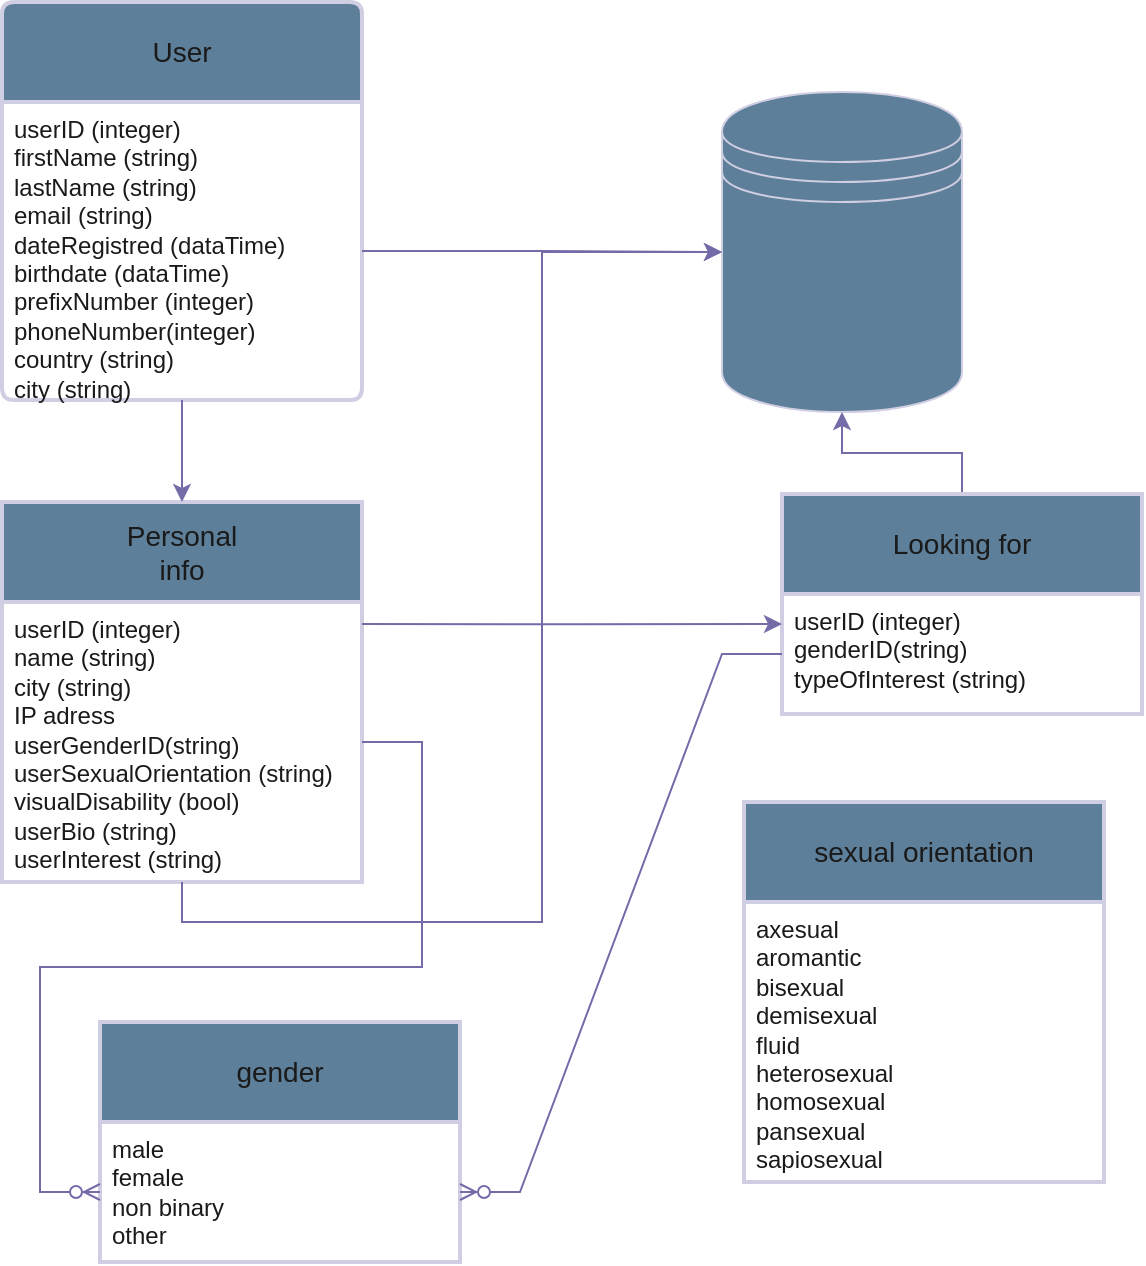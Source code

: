 <mxfile version="21.5.1" type="github">
  <diagram name="Página-1" id="jHDC_FelxfFi5uV1Rocn">
    <mxGraphModel dx="951" dy="690" grid="1" gridSize="10" guides="1" tooltips="1" connect="1" arrows="1" fold="1" page="1" pageScale="1" pageWidth="827" pageHeight="1169" math="0" shadow="0">
      <root>
        <mxCell id="0" />
        <mxCell id="1" parent="0" />
        <mxCell id="bIbb4CPO45cedWnDwLSL-1" value="User" style="swimlane;childLayout=stackLayout;horizontal=1;startSize=50;horizontalStack=0;rounded=1;fontSize=14;fontStyle=0;strokeWidth=2;resizeParent=0;resizeLast=1;shadow=0;dashed=0;align=center;arcSize=4;whiteSpace=wrap;html=1;fillColor=#5D7F99;strokeColor=#D0CEE2;labelBackgroundColor=none;fontColor=#1A1A1A;" vertex="1" parent="1">
          <mxGeometry x="180" y="180" width="180" height="199" as="geometry">
            <mxRectangle x="180" y="190" width="120" height="50" as="alternateBounds" />
          </mxGeometry>
        </mxCell>
        <mxCell id="bIbb4CPO45cedWnDwLSL-2" value="userID (integer)&lt;br&gt;firstName (string)&lt;br&gt;lastName (string)&lt;br&gt;email (string)&lt;br&gt;dateRegistred (dataTime)&lt;br&gt;birthdate (dataTime)&lt;br&gt;prefixNumber (integer)&lt;br&gt;phoneNumber(integer)&lt;br&gt;country (string)&lt;br&gt;city (string)" style="align=left;strokeColor=none;fillColor=none;spacingLeft=4;fontSize=12;verticalAlign=top;resizable=0;rotatable=0;part=1;html=1;labelBackgroundColor=none;fontColor=#1A1A1A;" vertex="1" parent="bIbb4CPO45cedWnDwLSL-1">
          <mxGeometry y="50" width="180" height="149" as="geometry" />
        </mxCell>
        <mxCell id="bIbb4CPO45cedWnDwLSL-7" value="Personal&lt;br&gt;info" style="swimlane;childLayout=stackLayout;horizontal=1;startSize=50;horizontalStack=0;rounded=1;fontSize=14;fontStyle=0;strokeWidth=2;resizeParent=0;resizeLast=1;shadow=0;dashed=0;align=center;arcSize=0;whiteSpace=wrap;html=1;labelBackgroundColor=none;fillColor=#5D7F99;strokeColor=#D0CEE2;fontColor=#1A1A1A;" vertex="1" parent="1">
          <mxGeometry x="180" y="430" width="180" height="190" as="geometry">
            <mxRectangle x="180" y="430" width="120" height="50" as="alternateBounds" />
          </mxGeometry>
        </mxCell>
        <mxCell id="bIbb4CPO45cedWnDwLSL-8" value="userID (integer)&lt;br&gt;name (string)&lt;br&gt;city (string)&lt;br&gt;IP adress&amp;nbsp;&lt;br&gt;userGenderID(string)&lt;br&gt;userSexualOrientation (string)&lt;br&gt;visualDisability (bool)&lt;br&gt;userBio (string)&lt;br&gt;userInterest (string)" style="align=left;strokeColor=none;fillColor=none;spacingLeft=4;fontSize=12;verticalAlign=top;resizable=0;rotatable=0;part=1;html=1;labelBackgroundColor=none;fontColor=#1A1A1A;" vertex="1" parent="bIbb4CPO45cedWnDwLSL-7">
          <mxGeometry y="50" width="180" height="140" as="geometry" />
        </mxCell>
        <mxCell id="bIbb4CPO45cedWnDwLSL-16" style="edgeStyle=orthogonalEdgeStyle;rounded=0;orthogonalLoop=1;jettySize=auto;html=1;exitX=0.5;exitY=1;exitDx=0;exitDy=0;entryX=0.5;entryY=0;entryDx=0;entryDy=0;labelBackgroundColor=none;strokeColor=#736CA8;fontColor=default;" edge="1" parent="1" source="bIbb4CPO45cedWnDwLSL-2" target="bIbb4CPO45cedWnDwLSL-7">
          <mxGeometry relative="1" as="geometry" />
        </mxCell>
        <mxCell id="bIbb4CPO45cedWnDwLSL-17" value="" style="shape=datastore;whiteSpace=wrap;html=1;labelBackgroundColor=none;fillColor=#5D7F99;strokeColor=#D0CEE2;fontColor=#1A1A1A;" vertex="1" parent="1">
          <mxGeometry x="540" y="225" width="120" height="160" as="geometry" />
        </mxCell>
        <mxCell id="bIbb4CPO45cedWnDwLSL-19" style="edgeStyle=orthogonalEdgeStyle;rounded=0;orthogonalLoop=1;jettySize=auto;html=1;exitX=1;exitY=0.5;exitDx=0;exitDy=0;entryX=0;entryY=0.5;entryDx=0;entryDy=0;labelBackgroundColor=none;strokeColor=#736CA8;fontColor=default;" edge="1" parent="1" source="bIbb4CPO45cedWnDwLSL-2" target="bIbb4CPO45cedWnDwLSL-17">
          <mxGeometry relative="1" as="geometry" />
        </mxCell>
        <mxCell id="bIbb4CPO45cedWnDwLSL-28" style="edgeStyle=orthogonalEdgeStyle;rounded=0;orthogonalLoop=1;jettySize=auto;html=1;exitX=0.5;exitY=0;exitDx=0;exitDy=0;entryX=0.5;entryY=1;entryDx=0;entryDy=0;labelBackgroundColor=none;strokeColor=#736CA8;fontColor=default;" edge="1" parent="1" source="bIbb4CPO45cedWnDwLSL-22" target="bIbb4CPO45cedWnDwLSL-17">
          <mxGeometry relative="1" as="geometry" />
        </mxCell>
        <mxCell id="bIbb4CPO45cedWnDwLSL-22" value="Looking for" style="swimlane;childLayout=stackLayout;horizontal=1;startSize=50;horizontalStack=0;rounded=1;fontSize=14;fontStyle=0;strokeWidth=2;resizeParent=0;resizeLast=1;shadow=0;dashed=0;align=center;arcSize=0;whiteSpace=wrap;html=1;labelBackgroundColor=none;fillColor=#5D7F99;strokeColor=#D0CEE2;fontColor=#1A1A1A;" vertex="1" parent="1">
          <mxGeometry x="570" y="426" width="180" height="110" as="geometry">
            <mxRectangle x="180" y="430" width="120" height="50" as="alternateBounds" />
          </mxGeometry>
        </mxCell>
        <mxCell id="bIbb4CPO45cedWnDwLSL-23" value="userID (integer)&lt;br&gt;genderID(string)&lt;br&gt;typeOfInterest&amp;nbsp;(string)" style="align=left;strokeColor=none;fillColor=none;spacingLeft=4;fontSize=12;verticalAlign=top;resizable=0;rotatable=0;part=1;html=1;labelBackgroundColor=none;fontColor=#1A1A1A;" vertex="1" parent="bIbb4CPO45cedWnDwLSL-22">
          <mxGeometry y="50" width="180" height="60" as="geometry" />
        </mxCell>
        <mxCell id="bIbb4CPO45cedWnDwLSL-27" style="edgeStyle=orthogonalEdgeStyle;rounded=0;orthogonalLoop=1;jettySize=auto;html=1;entryX=0;entryY=0.25;entryDx=0;entryDy=0;labelBackgroundColor=none;strokeColor=#736CA8;fontColor=default;exitX=1;exitY=0.079;exitDx=0;exitDy=0;exitPerimeter=0;" edge="1" parent="1" source="bIbb4CPO45cedWnDwLSL-8" target="bIbb4CPO45cedWnDwLSL-23">
          <mxGeometry relative="1" as="geometry" />
        </mxCell>
        <mxCell id="bIbb4CPO45cedWnDwLSL-29" style="edgeStyle=orthogonalEdgeStyle;rounded=0;orthogonalLoop=1;jettySize=auto;html=1;exitX=0.5;exitY=1;exitDx=0;exitDy=0;entryX=0;entryY=0.5;entryDx=0;entryDy=0;labelBackgroundColor=none;strokeColor=#736CA8;fontColor=default;" edge="1" parent="1" source="bIbb4CPO45cedWnDwLSL-8" target="bIbb4CPO45cedWnDwLSL-17">
          <mxGeometry relative="1" as="geometry">
            <mxPoint x="470" y="360" as="targetPoint" />
          </mxGeometry>
        </mxCell>
        <mxCell id="bIbb4CPO45cedWnDwLSL-30" value="gender" style="swimlane;childLayout=stackLayout;horizontal=1;startSize=50;horizontalStack=0;rounded=1;fontSize=14;fontStyle=0;strokeWidth=2;resizeParent=0;resizeLast=1;shadow=0;dashed=0;align=center;arcSize=0;whiteSpace=wrap;html=1;labelBackgroundColor=none;fillColor=#5D7F99;strokeColor=#D0CEE2;fontColor=#1A1A1A;" vertex="1" parent="1">
          <mxGeometry x="229" y="690" width="180" height="120" as="geometry">
            <mxRectangle x="180" y="430" width="120" height="50" as="alternateBounds" />
          </mxGeometry>
        </mxCell>
        <mxCell id="bIbb4CPO45cedWnDwLSL-31" value="male&lt;br&gt;female&lt;br&gt;non binary&lt;br&gt;other" style="align=left;strokeColor=none;fillColor=none;spacingLeft=4;fontSize=12;verticalAlign=top;resizable=0;rotatable=0;part=1;html=1;labelBackgroundColor=none;fontColor=#1A1A1A;" vertex="1" parent="bIbb4CPO45cedWnDwLSL-30">
          <mxGeometry y="50" width="180" height="70" as="geometry" />
        </mxCell>
        <mxCell id="bIbb4CPO45cedWnDwLSL-32" value="" style="edgeStyle=entityRelationEdgeStyle;fontSize=12;html=1;endArrow=ERzeroToMany;endFill=1;rounded=0;strokeColor=#736CA8;fontColor=#1A1A1A;exitX=0;exitY=0.5;exitDx=0;exitDy=0;entryX=1;entryY=0.5;entryDx=0;entryDy=0;" edge="1" parent="1" source="bIbb4CPO45cedWnDwLSL-23" target="bIbb4CPO45cedWnDwLSL-31">
          <mxGeometry width="100" height="100" relative="1" as="geometry">
            <mxPoint x="390" y="720" as="sourcePoint" />
            <mxPoint x="490" y="620" as="targetPoint" />
          </mxGeometry>
        </mxCell>
        <mxCell id="bIbb4CPO45cedWnDwLSL-33" value="" style="edgeStyle=entityRelationEdgeStyle;fontSize=12;html=1;endArrow=ERzeroToMany;endFill=1;rounded=0;strokeColor=#736CA8;fontColor=#1A1A1A;entryX=0;entryY=0.5;entryDx=0;entryDy=0;exitX=1;exitY=0.5;exitDx=0;exitDy=0;" edge="1" parent="1" source="bIbb4CPO45cedWnDwLSL-8">
          <mxGeometry width="100" height="100" relative="1" as="geometry">
            <mxPoint x="100" y="640" as="sourcePoint" />
            <mxPoint x="229" y="775" as="targetPoint" />
            <Array as="points">
              <mxPoint x="430" y="820" />
              <mxPoint x="100" y="650" />
              <mxPoint x="120" y="663" />
            </Array>
          </mxGeometry>
        </mxCell>
        <mxCell id="bIbb4CPO45cedWnDwLSL-35" value="sexual orientation" style="swimlane;childLayout=stackLayout;horizontal=1;startSize=50;horizontalStack=0;rounded=1;fontSize=14;fontStyle=0;strokeWidth=2;resizeParent=0;resizeLast=1;shadow=0;dashed=0;align=center;arcSize=0;whiteSpace=wrap;html=1;labelBackgroundColor=none;fillColor=#5D7F99;strokeColor=#D0CEE2;fontColor=#1A1A1A;" vertex="1" parent="1">
          <mxGeometry x="551" y="580" width="180" height="190" as="geometry">
            <mxRectangle x="180" y="430" width="120" height="50" as="alternateBounds" />
          </mxGeometry>
        </mxCell>
        <mxCell id="bIbb4CPO45cedWnDwLSL-36" value="axesual&lt;br&gt;aromantic&lt;br&gt;bisexual&lt;br&gt;demisexual&lt;br&gt;fluid&lt;br&gt;heterosexual&lt;br&gt;homosexual&lt;br&gt;pansexual&lt;br&gt;sapiosexual" style="align=left;strokeColor=none;fillColor=none;spacingLeft=4;fontSize=12;verticalAlign=top;resizable=0;rotatable=0;part=1;html=1;labelBackgroundColor=none;fontColor=#1A1A1A;" vertex="1" parent="bIbb4CPO45cedWnDwLSL-35">
          <mxGeometry y="50" width="180" height="140" as="geometry" />
        </mxCell>
      </root>
    </mxGraphModel>
  </diagram>
</mxfile>
